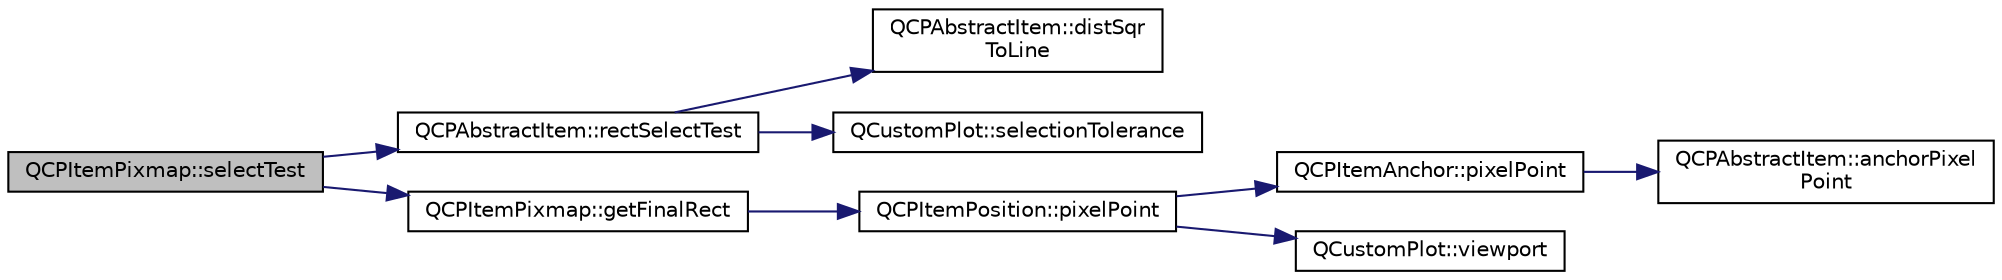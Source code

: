 digraph "QCPItemPixmap::selectTest"
{
  edge [fontname="Helvetica",fontsize="10",labelfontname="Helvetica",labelfontsize="10"];
  node [fontname="Helvetica",fontsize="10",shape=record];
  rankdir="LR";
  Node1 [label="QCPItemPixmap::selectTest",height=0.2,width=0.4,color="black", fillcolor="grey75", style="filled", fontcolor="black"];
  Node1 -> Node2 [color="midnightblue",fontsize="10",style="solid",fontname="Helvetica"];
  Node2 [label="QCPAbstractItem::rectSelectTest",height=0.2,width=0.4,color="black", fillcolor="white", style="filled",URL="$class_q_c_p_abstract_item.html#a4c0e14c4e92df91174cb7183fb363069"];
  Node2 -> Node3 [color="midnightblue",fontsize="10",style="solid",fontname="Helvetica"];
  Node3 [label="QCPAbstractItem::distSqr\lToLine",height=0.2,width=0.4,color="black", fillcolor="white", style="filled",URL="$class_q_c_p_abstract_item.html#acdca343717d625b8abb3c3e38c0ed39d"];
  Node2 -> Node4 [color="midnightblue",fontsize="10",style="solid",fontname="Helvetica"];
  Node4 [label="QCustomPlot::selectionTolerance",height=0.2,width=0.4,color="black", fillcolor="white", style="filled",URL="$class_q_custom_plot.html#a7b738074c75e80070ef6a10263c6cd69"];
  Node1 -> Node5 [color="midnightblue",fontsize="10",style="solid",fontname="Helvetica"];
  Node5 [label="QCPItemPixmap::getFinalRect",height=0.2,width=0.4,color="black", fillcolor="white", style="filled",URL="$class_q_c_p_item_pixmap.html#a245ef0c626cab7096a810442f2f6a2d9"];
  Node5 -> Node6 [color="midnightblue",fontsize="10",style="solid",fontname="Helvetica"];
  Node6 [label="QCPItemPosition::pixelPoint",height=0.2,width=0.4,color="black", fillcolor="white", style="filled",URL="$class_q_c_p_item_position.html#ae490f9c76ee2ba33752c495d3b6e8fb5"];
  Node6 -> Node7 [color="midnightblue",fontsize="10",style="solid",fontname="Helvetica"];
  Node7 [label="QCPItemAnchor::pixelPoint",height=0.2,width=0.4,color="black", fillcolor="white", style="filled",URL="$class_q_c_p_item_anchor.html#ae92def8f9297c5d73f5806c586517bb3"];
  Node7 -> Node8 [color="midnightblue",fontsize="10",style="solid",fontname="Helvetica"];
  Node8 [label="QCPAbstractItem::anchorPixel\lPoint",height=0.2,width=0.4,color="black", fillcolor="white", style="filled",URL="$class_q_c_p_abstract_item.html#a94bde62b8a2fc133666dcbb8035deeed"];
  Node6 -> Node9 [color="midnightblue",fontsize="10",style="solid",fontname="Helvetica"];
  Node9 [label="QCustomPlot::viewport",height=0.2,width=0.4,color="black", fillcolor="white", style="filled",URL="$class_q_custom_plot.html#a953ecdbc28018e7e84cb6213ad3d88c2"];
}
